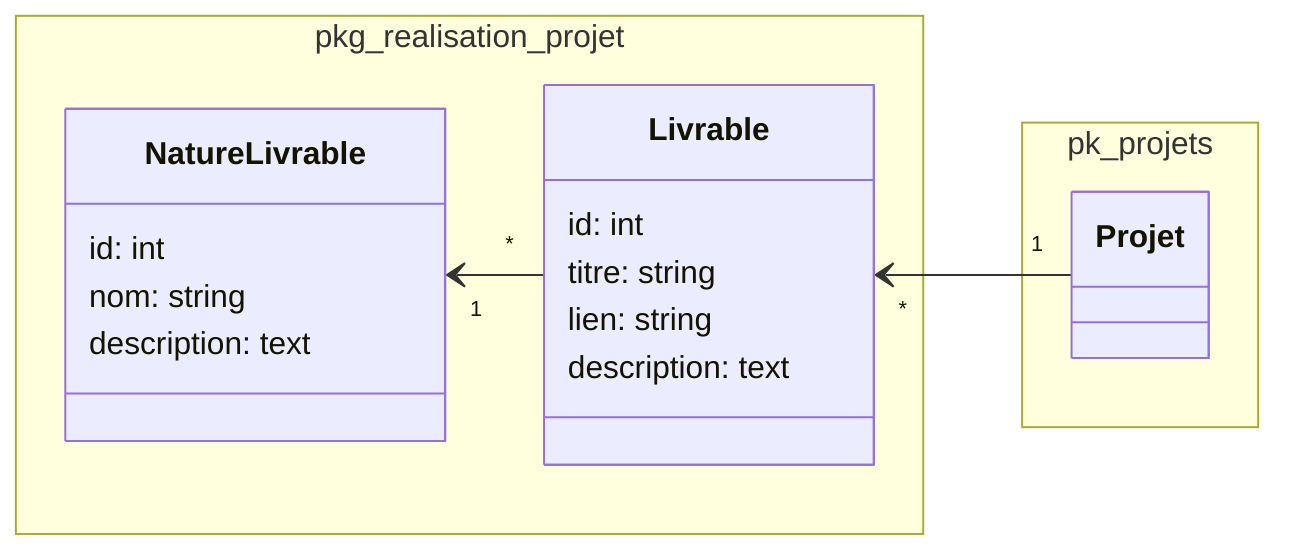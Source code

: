 classDiagram

direction RL

namespace pk_projets {
class Projet
}
namespace pkg_realisation_projet {


  class Livrable {
    id: int
    titre: string
    lien: string
    description: text
  }

   class NatureLivrable {
    id: int
    nom: string
    description: text
  }

}

Projet "1" --> "*" Livrable
Livrable "*" --> "1" NatureLivrable